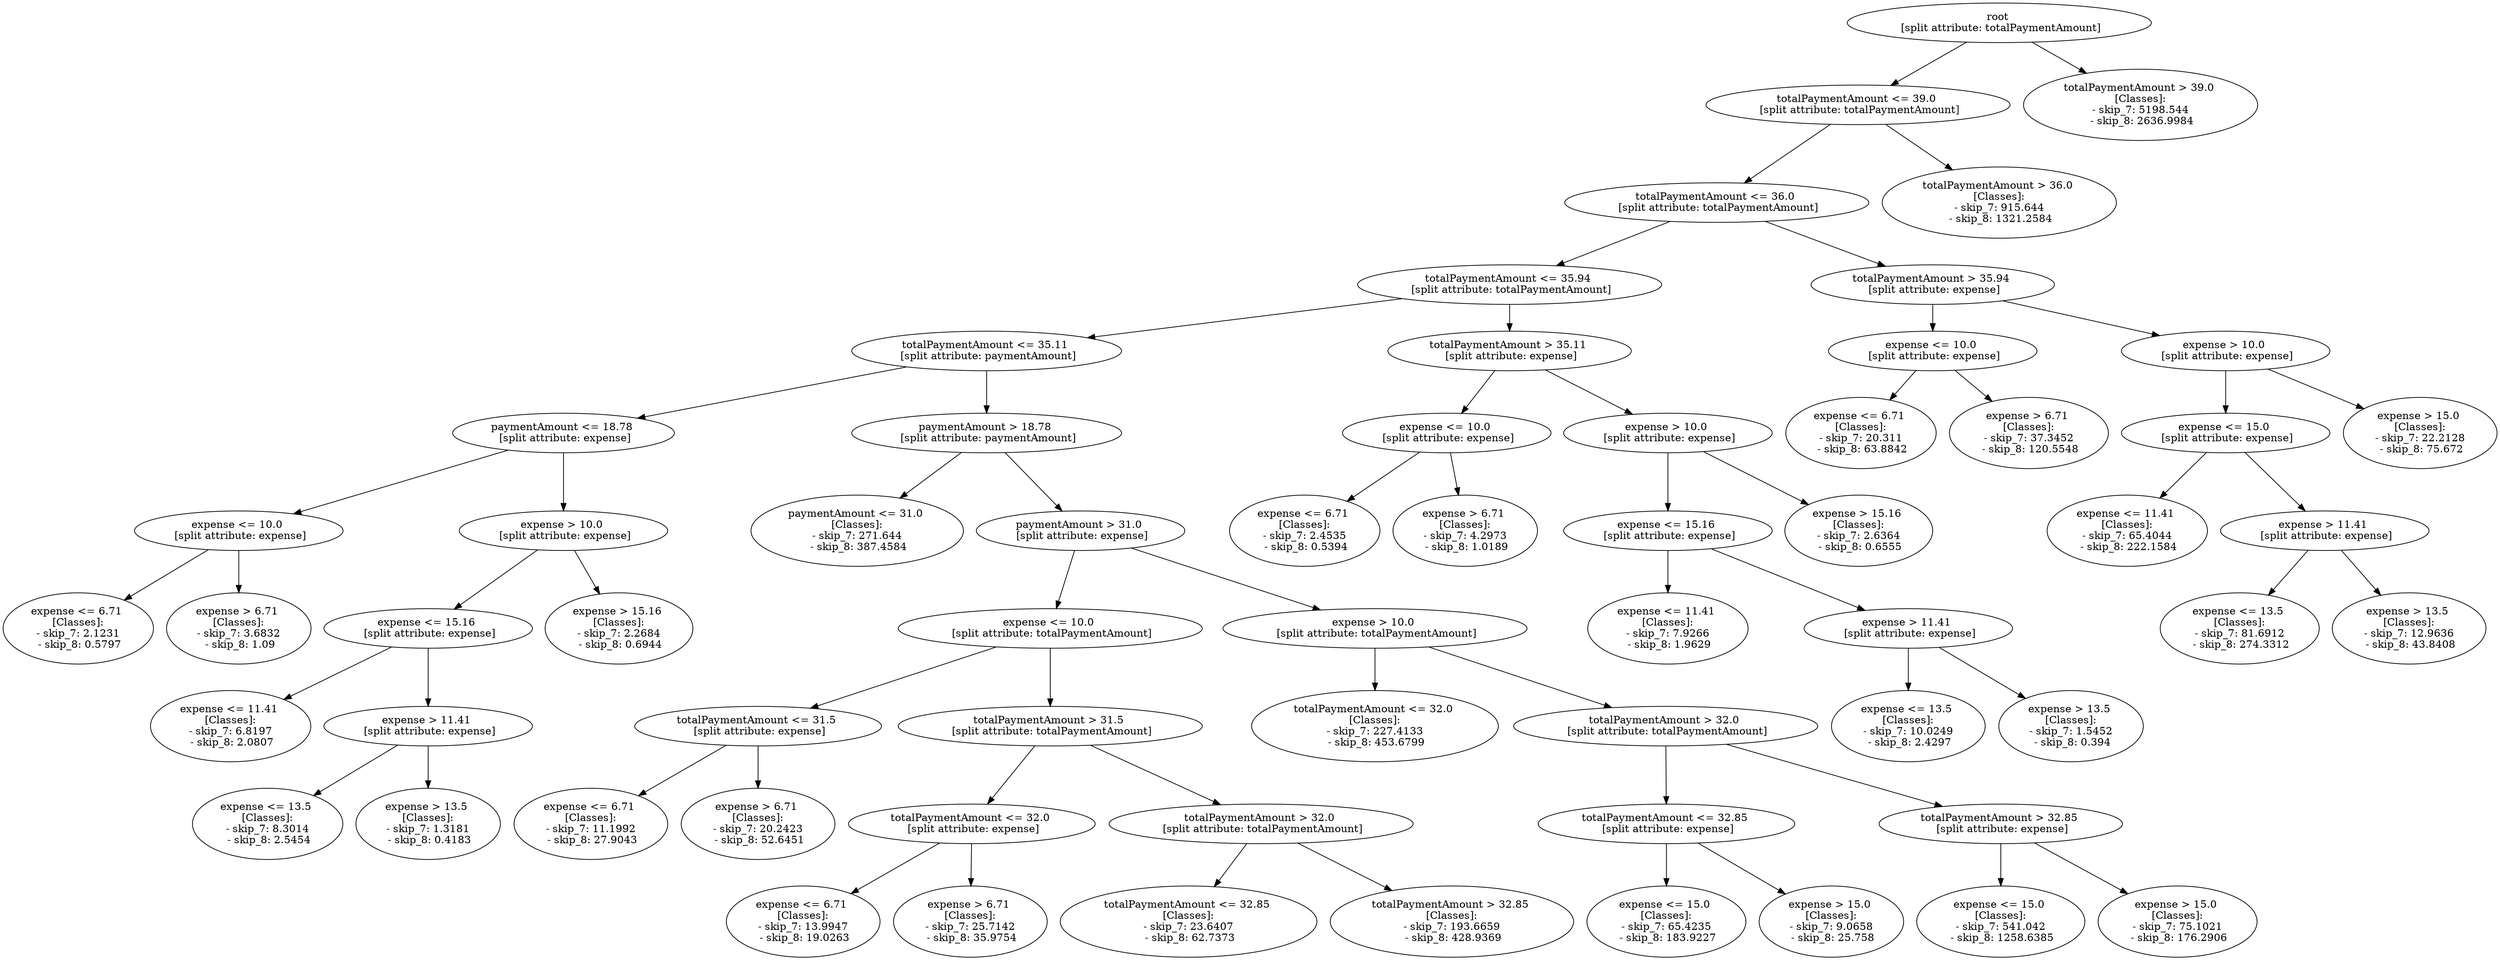 // Road_Traffic_Fine_Management_Process-p_12-7
digraph "Road_Traffic_Fine_Management_Process-p_12-7" {
	"4f9a0234-c0cc-4211-bae6-33cd26c69f73" [label="root 
 [split attribute: totalPaymentAmount]"]
	"9027ae34-b2b7-4b17-92fd-fcc55912c093" [label="totalPaymentAmount <= 39.0 
 [split attribute: totalPaymentAmount]"]
	"4f9a0234-c0cc-4211-bae6-33cd26c69f73" -> "9027ae34-b2b7-4b17-92fd-fcc55912c093"
	"e4e9a2c8-a950-42d4-8a37-ce58d2d6ecbb" [label="totalPaymentAmount <= 36.0 
 [split attribute: totalPaymentAmount]"]
	"9027ae34-b2b7-4b17-92fd-fcc55912c093" -> "e4e9a2c8-a950-42d4-8a37-ce58d2d6ecbb"
	"97ca534d-0f17-41e0-aefa-932bac2d0888" [label="totalPaymentAmount <= 35.94 
 [split attribute: totalPaymentAmount]"]
	"e4e9a2c8-a950-42d4-8a37-ce58d2d6ecbb" -> "97ca534d-0f17-41e0-aefa-932bac2d0888"
	"e18ab2ba-fa83-4090-8aa7-60a74b20a5ed" [label="totalPaymentAmount <= 35.11 
 [split attribute: paymentAmount]"]
	"97ca534d-0f17-41e0-aefa-932bac2d0888" -> "e18ab2ba-fa83-4090-8aa7-60a74b20a5ed"
	"50851200-2374-494b-bec2-6f7c88057170" [label="paymentAmount <= 18.78 
 [split attribute: expense]"]
	"e18ab2ba-fa83-4090-8aa7-60a74b20a5ed" -> "50851200-2374-494b-bec2-6f7c88057170"
	"9ea0052c-bc1e-486c-adcf-0c323fc764e7" [label="expense <= 10.0 
 [split attribute: expense]"]
	"50851200-2374-494b-bec2-6f7c88057170" -> "9ea0052c-bc1e-486c-adcf-0c323fc764e7"
	"72f33f0b-2939-44e1-8cf4-1c6dc49f7d37" [label="expense <= 6.71 
 [Classes]: 
 - skip_7: 2.1231 
 - skip_8: 0.5797"]
	"9ea0052c-bc1e-486c-adcf-0c323fc764e7" -> "72f33f0b-2939-44e1-8cf4-1c6dc49f7d37"
	"69921381-2da0-4fd1-a5d4-3c371a843277" [label="expense > 6.71 
 [Classes]: 
 - skip_7: 3.6832 
 - skip_8: 1.09"]
	"9ea0052c-bc1e-486c-adcf-0c323fc764e7" -> "69921381-2da0-4fd1-a5d4-3c371a843277"
	"eb4a9e12-ae9b-47cd-9646-2c223b788451" [label="expense > 10.0 
 [split attribute: expense]"]
	"50851200-2374-494b-bec2-6f7c88057170" -> "eb4a9e12-ae9b-47cd-9646-2c223b788451"
	"5b4f5143-326c-48f4-a0f8-5e356317ab7d" [label="expense <= 15.16 
 [split attribute: expense]"]
	"eb4a9e12-ae9b-47cd-9646-2c223b788451" -> "5b4f5143-326c-48f4-a0f8-5e356317ab7d"
	"74d32925-adfb-4847-a7e0-fe0a040a07c8" [label="expense <= 11.41 
 [Classes]: 
 - skip_7: 6.8197 
 - skip_8: 2.0807"]
	"5b4f5143-326c-48f4-a0f8-5e356317ab7d" -> "74d32925-adfb-4847-a7e0-fe0a040a07c8"
	"0de43103-36c6-4bb2-aa05-d687db8ac5f3" [label="expense > 11.41 
 [split attribute: expense]"]
	"5b4f5143-326c-48f4-a0f8-5e356317ab7d" -> "0de43103-36c6-4bb2-aa05-d687db8ac5f3"
	"2df2c267-32d6-4cfc-babd-295808fa0f04" [label="expense <= 13.5 
 [Classes]: 
 - skip_7: 8.3014 
 - skip_8: 2.5454"]
	"0de43103-36c6-4bb2-aa05-d687db8ac5f3" -> "2df2c267-32d6-4cfc-babd-295808fa0f04"
	"a32a8685-8332-4037-8dd1-de0ad8fa289e" [label="expense > 13.5 
 [Classes]: 
 - skip_7: 1.3181 
 - skip_8: 0.4183"]
	"0de43103-36c6-4bb2-aa05-d687db8ac5f3" -> "a32a8685-8332-4037-8dd1-de0ad8fa289e"
	"a41f08b9-6e0f-46b9-a255-8958a7ac09c8" [label="expense > 15.16 
 [Classes]: 
 - skip_7: 2.2684 
 - skip_8: 0.6944"]
	"eb4a9e12-ae9b-47cd-9646-2c223b788451" -> "a41f08b9-6e0f-46b9-a255-8958a7ac09c8"
	"2e1b8d0f-afec-4385-934c-ad2095de9ad1" [label="paymentAmount > 18.78 
 [split attribute: paymentAmount]"]
	"e18ab2ba-fa83-4090-8aa7-60a74b20a5ed" -> "2e1b8d0f-afec-4385-934c-ad2095de9ad1"
	"282194bf-2eb8-455e-a57c-39057678c448" [label="paymentAmount <= 31.0 
 [Classes]: 
 - skip_7: 271.644 
 - skip_8: 387.4584"]
	"2e1b8d0f-afec-4385-934c-ad2095de9ad1" -> "282194bf-2eb8-455e-a57c-39057678c448"
	"a397a2a7-efd5-4d7b-b540-928f5797faac" [label="paymentAmount > 31.0 
 [split attribute: expense]"]
	"2e1b8d0f-afec-4385-934c-ad2095de9ad1" -> "a397a2a7-efd5-4d7b-b540-928f5797faac"
	"02661de0-c158-4dc5-a45b-943bc159e7f5" [label="expense <= 10.0 
 [split attribute: totalPaymentAmount]"]
	"a397a2a7-efd5-4d7b-b540-928f5797faac" -> "02661de0-c158-4dc5-a45b-943bc159e7f5"
	"e7d09385-5719-4319-be3d-aead067a788c" [label="totalPaymentAmount <= 31.5 
 [split attribute: expense]"]
	"02661de0-c158-4dc5-a45b-943bc159e7f5" -> "e7d09385-5719-4319-be3d-aead067a788c"
	"2def4d9d-8c48-4345-abf4-8b1c8cfec9a4" [label="expense <= 6.71 
 [Classes]: 
 - skip_7: 11.1992 
 - skip_8: 27.9043"]
	"e7d09385-5719-4319-be3d-aead067a788c" -> "2def4d9d-8c48-4345-abf4-8b1c8cfec9a4"
	"1e0389c5-4256-4854-98ab-5b9c98f77944" [label="expense > 6.71 
 [Classes]: 
 - skip_7: 20.2423 
 - skip_8: 52.6451"]
	"e7d09385-5719-4319-be3d-aead067a788c" -> "1e0389c5-4256-4854-98ab-5b9c98f77944"
	"b99c8deb-2d91-415e-9aec-ff9dd5e562d9" [label="totalPaymentAmount > 31.5 
 [split attribute: totalPaymentAmount]"]
	"02661de0-c158-4dc5-a45b-943bc159e7f5" -> "b99c8deb-2d91-415e-9aec-ff9dd5e562d9"
	"1d3ccabd-cb74-4d97-a332-ab481c64070f" [label="totalPaymentAmount <= 32.0 
 [split attribute: expense]"]
	"b99c8deb-2d91-415e-9aec-ff9dd5e562d9" -> "1d3ccabd-cb74-4d97-a332-ab481c64070f"
	"0f4cf1eb-03ab-441b-bb74-e966cd9fc583" [label="expense <= 6.71 
 [Classes]: 
 - skip_7: 13.9947 
 - skip_8: 19.0263"]
	"1d3ccabd-cb74-4d97-a332-ab481c64070f" -> "0f4cf1eb-03ab-441b-bb74-e966cd9fc583"
	"7259b68e-a983-41b9-8e8e-7e8448283a9b" [label="expense > 6.71 
 [Classes]: 
 - skip_7: 25.7142 
 - skip_8: 35.9754"]
	"1d3ccabd-cb74-4d97-a332-ab481c64070f" -> "7259b68e-a983-41b9-8e8e-7e8448283a9b"
	"312f717d-517b-421d-900c-451a6f4943af" [label="totalPaymentAmount > 32.0 
 [split attribute: totalPaymentAmount]"]
	"b99c8deb-2d91-415e-9aec-ff9dd5e562d9" -> "312f717d-517b-421d-900c-451a6f4943af"
	"d538431a-b5bc-4250-8764-d7e1e4feaecf" [label="totalPaymentAmount <= 32.85 
 [Classes]: 
 - skip_7: 23.6407 
 - skip_8: 62.7373"]
	"312f717d-517b-421d-900c-451a6f4943af" -> "d538431a-b5bc-4250-8764-d7e1e4feaecf"
	"37e248b1-f772-42ae-9e9a-212121b1cdce" [label="totalPaymentAmount > 32.85 
 [Classes]: 
 - skip_7: 193.6659 
 - skip_8: 428.9369"]
	"312f717d-517b-421d-900c-451a6f4943af" -> "37e248b1-f772-42ae-9e9a-212121b1cdce"
	"f1b7910f-bd0d-4aa5-8886-b4c04ea8d33e" [label="expense > 10.0 
 [split attribute: totalPaymentAmount]"]
	"a397a2a7-efd5-4d7b-b540-928f5797faac" -> "f1b7910f-bd0d-4aa5-8886-b4c04ea8d33e"
	"cae31d99-01fd-4b0f-8d16-30e458979651" [label="totalPaymentAmount <= 32.0 
 [Classes]: 
 - skip_7: 227.4133 
 - skip_8: 453.6799"]
	"f1b7910f-bd0d-4aa5-8886-b4c04ea8d33e" -> "cae31d99-01fd-4b0f-8d16-30e458979651"
	"3c93b57a-3a99-484f-976d-2af80f78d401" [label="totalPaymentAmount > 32.0 
 [split attribute: totalPaymentAmount]"]
	"f1b7910f-bd0d-4aa5-8886-b4c04ea8d33e" -> "3c93b57a-3a99-484f-976d-2af80f78d401"
	"3f96fbc0-fbc9-45a1-9ed4-1b8d47d43a8e" [label="totalPaymentAmount <= 32.85 
 [split attribute: expense]"]
	"3c93b57a-3a99-484f-976d-2af80f78d401" -> "3f96fbc0-fbc9-45a1-9ed4-1b8d47d43a8e"
	"81cb5cbf-ecfe-4acf-bdd9-e1b13616c4fc" [label="expense <= 15.0 
 [Classes]: 
 - skip_7: 65.4235 
 - skip_8: 183.9227"]
	"3f96fbc0-fbc9-45a1-9ed4-1b8d47d43a8e" -> "81cb5cbf-ecfe-4acf-bdd9-e1b13616c4fc"
	"5686b121-d047-4a66-974e-918afb9d9a1c" [label="expense > 15.0 
 [Classes]: 
 - skip_7: 9.0658 
 - skip_8: 25.758"]
	"3f96fbc0-fbc9-45a1-9ed4-1b8d47d43a8e" -> "5686b121-d047-4a66-974e-918afb9d9a1c"
	"e7e52684-fb77-42bb-b1f9-a8d36a36664c" [label="totalPaymentAmount > 32.85 
 [split attribute: expense]"]
	"3c93b57a-3a99-484f-976d-2af80f78d401" -> "e7e52684-fb77-42bb-b1f9-a8d36a36664c"
	"88b5316e-43e8-45ac-9ec2-b980c999f4b7" [label="expense <= 15.0 
 [Classes]: 
 - skip_7: 541.042 
 - skip_8: 1258.6385"]
	"e7e52684-fb77-42bb-b1f9-a8d36a36664c" -> "88b5316e-43e8-45ac-9ec2-b980c999f4b7"
	"4922292d-e78a-4448-8e55-9b8d235d2df9" [label="expense > 15.0 
 [Classes]: 
 - skip_7: 75.1021 
 - skip_8: 176.2906"]
	"e7e52684-fb77-42bb-b1f9-a8d36a36664c" -> "4922292d-e78a-4448-8e55-9b8d235d2df9"
	"34847a83-684a-4cce-b884-c0218d3a4578" [label="totalPaymentAmount > 35.11 
 [split attribute: expense]"]
	"97ca534d-0f17-41e0-aefa-932bac2d0888" -> "34847a83-684a-4cce-b884-c0218d3a4578"
	"402b3a09-b872-4ab6-9201-6e1262adeaed" [label="expense <= 10.0 
 [split attribute: expense]"]
	"34847a83-684a-4cce-b884-c0218d3a4578" -> "402b3a09-b872-4ab6-9201-6e1262adeaed"
	"a83027ac-b673-4457-97eb-2567b7f5a0a3" [label="expense <= 6.71 
 [Classes]: 
 - skip_7: 2.4535 
 - skip_8: 0.5394"]
	"402b3a09-b872-4ab6-9201-6e1262adeaed" -> "a83027ac-b673-4457-97eb-2567b7f5a0a3"
	"579d601e-bab2-40f9-af17-67750e8d6945" [label="expense > 6.71 
 [Classes]: 
 - skip_7: 4.2973 
 - skip_8: 1.0189"]
	"402b3a09-b872-4ab6-9201-6e1262adeaed" -> "579d601e-bab2-40f9-af17-67750e8d6945"
	"9d1333b2-b7b7-4152-985b-9210e7971848" [label="expense > 10.0 
 [split attribute: expense]"]
	"34847a83-684a-4cce-b884-c0218d3a4578" -> "9d1333b2-b7b7-4152-985b-9210e7971848"
	"0ed5c508-0c03-4d0a-9fc6-f82fabcc5759" [label="expense <= 15.16 
 [split attribute: expense]"]
	"9d1333b2-b7b7-4152-985b-9210e7971848" -> "0ed5c508-0c03-4d0a-9fc6-f82fabcc5759"
	"5b97f829-35eb-41f3-8907-2e3cbce08a0c" [label="expense <= 11.41 
 [Classes]: 
 - skip_7: 7.9266 
 - skip_8: 1.9629"]
	"0ed5c508-0c03-4d0a-9fc6-f82fabcc5759" -> "5b97f829-35eb-41f3-8907-2e3cbce08a0c"
	"2e4c8dfa-78cf-4ffa-a9f0-d6289df214b4" [label="expense > 11.41 
 [split attribute: expense]"]
	"0ed5c508-0c03-4d0a-9fc6-f82fabcc5759" -> "2e4c8dfa-78cf-4ffa-a9f0-d6289df214b4"
	"64d55e32-39c9-4cd3-a447-b9f24e9d005f" [label="expense <= 13.5 
 [Classes]: 
 - skip_7: 10.0249 
 - skip_8: 2.4297"]
	"2e4c8dfa-78cf-4ffa-a9f0-d6289df214b4" -> "64d55e32-39c9-4cd3-a447-b9f24e9d005f"
	"8568647d-20a3-4e8f-a309-f0e6821efa8b" [label="expense > 13.5 
 [Classes]: 
 - skip_7: 1.5452 
 - skip_8: 0.394"]
	"2e4c8dfa-78cf-4ffa-a9f0-d6289df214b4" -> "8568647d-20a3-4e8f-a309-f0e6821efa8b"
	"60dd1382-535a-4d6f-8887-92bcd3973178" [label="expense > 15.16 
 [Classes]: 
 - skip_7: 2.6364 
 - skip_8: 0.6555"]
	"9d1333b2-b7b7-4152-985b-9210e7971848" -> "60dd1382-535a-4d6f-8887-92bcd3973178"
	"73712366-f261-422e-a7f3-01aab3710c2c" [label="totalPaymentAmount > 35.94 
 [split attribute: expense]"]
	"e4e9a2c8-a950-42d4-8a37-ce58d2d6ecbb" -> "73712366-f261-422e-a7f3-01aab3710c2c"
	"4596333e-9ea1-43af-af5e-bdd043ef9ed6" [label="expense <= 10.0 
 [split attribute: expense]"]
	"73712366-f261-422e-a7f3-01aab3710c2c" -> "4596333e-9ea1-43af-af5e-bdd043ef9ed6"
	"bc25db50-7127-420f-b2ac-a743ae8a5708" [label="expense <= 6.71 
 [Classes]: 
 - skip_7: 20.311 
 - skip_8: 63.8842"]
	"4596333e-9ea1-43af-af5e-bdd043ef9ed6" -> "bc25db50-7127-420f-b2ac-a743ae8a5708"
	"faf78642-695c-4804-bb56-4843d006f952" [label="expense > 6.71 
 [Classes]: 
 - skip_7: 37.3452 
 - skip_8: 120.5548"]
	"4596333e-9ea1-43af-af5e-bdd043ef9ed6" -> "faf78642-695c-4804-bb56-4843d006f952"
	"b2ad85ff-123f-49e1-968e-5831df159e23" [label="expense > 10.0 
 [split attribute: expense]"]
	"73712366-f261-422e-a7f3-01aab3710c2c" -> "b2ad85ff-123f-49e1-968e-5831df159e23"
	"92047301-6cc8-4806-b4d5-8499ae6d0c53" [label="expense <= 15.0 
 [split attribute: expense]"]
	"b2ad85ff-123f-49e1-968e-5831df159e23" -> "92047301-6cc8-4806-b4d5-8499ae6d0c53"
	"d21e4a5b-d04a-4ec4-ae6f-bb8d136caf29" [label="expense <= 11.41 
 [Classes]: 
 - skip_7: 65.4044 
 - skip_8: 222.1584"]
	"92047301-6cc8-4806-b4d5-8499ae6d0c53" -> "d21e4a5b-d04a-4ec4-ae6f-bb8d136caf29"
	"3a64bafe-027f-4430-a99e-dc65e96539e8" [label="expense > 11.41 
 [split attribute: expense]"]
	"92047301-6cc8-4806-b4d5-8499ae6d0c53" -> "3a64bafe-027f-4430-a99e-dc65e96539e8"
	"937616f8-9d3e-4106-a65f-a0fd919c4fd1" [label="expense <= 13.5 
 [Classes]: 
 - skip_7: 81.6912 
 - skip_8: 274.3312"]
	"3a64bafe-027f-4430-a99e-dc65e96539e8" -> "937616f8-9d3e-4106-a65f-a0fd919c4fd1"
	"3b2e1447-2a11-46e6-9b9a-8695e87c6300" [label="expense > 13.5 
 [Classes]: 
 - skip_7: 12.9636 
 - skip_8: 43.8408"]
	"3a64bafe-027f-4430-a99e-dc65e96539e8" -> "3b2e1447-2a11-46e6-9b9a-8695e87c6300"
	"cea980da-dfb3-4445-b4ba-31b0212bb468" [label="expense > 15.0 
 [Classes]: 
 - skip_7: 22.2128 
 - skip_8: 75.672"]
	"b2ad85ff-123f-49e1-968e-5831df159e23" -> "cea980da-dfb3-4445-b4ba-31b0212bb468"
	"68c41f98-d8ad-44a3-b525-1b91debc6ba5" [label="totalPaymentAmount > 36.0 
 [Classes]: 
 - skip_7: 915.644 
 - skip_8: 1321.2584"]
	"9027ae34-b2b7-4b17-92fd-fcc55912c093" -> "68c41f98-d8ad-44a3-b525-1b91debc6ba5"
	"1cc7ba62-0138-44c3-8ab9-0615cf644b82" [label="totalPaymentAmount > 39.0 
 [Classes]: 
 - skip_7: 5198.544 
 - skip_8: 2636.9984"]
	"4f9a0234-c0cc-4211-bae6-33cd26c69f73" -> "1cc7ba62-0138-44c3-8ab9-0615cf644b82"
}
